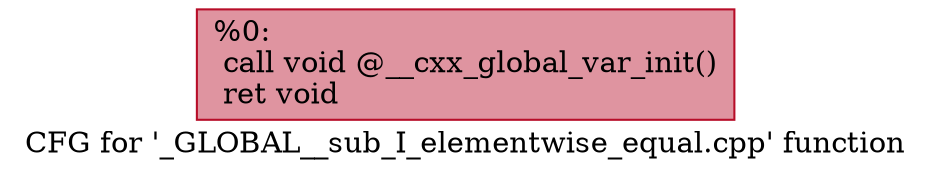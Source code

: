 digraph "CFG for '_GLOBAL__sub_I_elementwise_equal.cpp' function" {
	label="CFG for '_GLOBAL__sub_I_elementwise_equal.cpp' function";

	Node0x1ebb2d21110 [shape=record,color="#b70d28ff", style=filled, fillcolor="#b70d2870",label="{%0:\l  call void @__cxx_global_var_init()\l  ret void\l}"];
}
